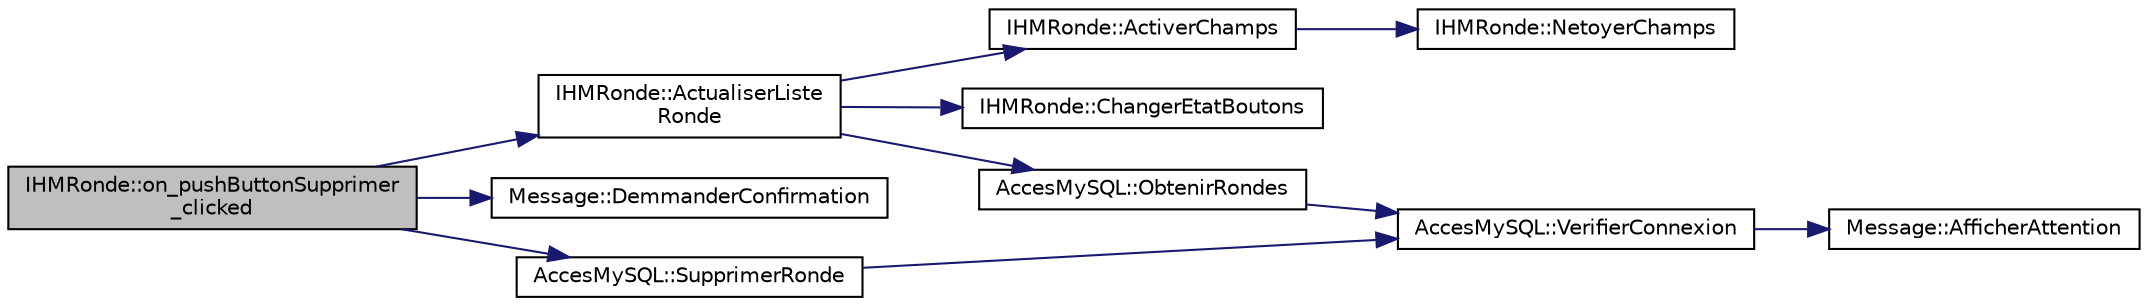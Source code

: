 digraph "IHMRonde::on_pushButtonSupprimer_clicked"
{
 // LATEX_PDF_SIZE
  edge [fontname="Helvetica",fontsize="10",labelfontname="Helvetica",labelfontsize="10"];
  node [fontname="Helvetica",fontsize="10",shape=record];
  rankdir="LR";
  Node1 [label="IHMRonde::on_pushButtonSupprimer\l_clicked",height=0.2,width=0.4,color="black", fillcolor="grey75", style="filled", fontcolor="black",tooltip="IHMRonde::on_pushButtonSupprimer_clicked Lors de l'appuie sur le bouton supprimer,..."];
  Node1 -> Node2 [color="midnightblue",fontsize="10",style="solid",fontname="Helvetica"];
  Node2 [label="IHMRonde::ActualiserListe\lRonde",height=0.2,width=0.4,color="black", fillcolor="white", style="filled",URL="$class_i_h_m_ronde.html#a85a95a0e12cafec0a148142110de3170",tooltip="IHMRonde::ActualiserListeRonde Permet d'actualiser la liste des rondes dans la combobox depuis la bas..."];
  Node2 -> Node3 [color="midnightblue",fontsize="10",style="solid",fontname="Helvetica"];
  Node3 [label="IHMRonde::ActiverChamps",height=0.2,width=0.4,color="black", fillcolor="white", style="filled",URL="$class_i_h_m_ronde.html#af580fbf9bfcf627b96079082877055d0",tooltip="IHMRonde::ActiverChamps Active ou désactive le champ nom et les tableaux de l'ihm selon le paramètre,..."];
  Node3 -> Node4 [color="midnightblue",fontsize="10",style="solid",fontname="Helvetica"];
  Node4 [label="IHMRonde::NetoyerChamps",height=0.2,width=0.4,color="black", fillcolor="white", style="filled",URL="$class_i_h_m_ronde.html#aac9d3faac4128e12df55faf925974c01",tooltip="IHMRonde::NetoyerChamps Permet de vider le champs nom et le tableau déroulement de la ronde."];
  Node2 -> Node5 [color="midnightblue",fontsize="10",style="solid",fontname="Helvetica"];
  Node5 [label="IHMRonde::ChangerEtatBoutons",height=0.2,width=0.4,color="black", fillcolor="white", style="filled",URL="$class_i_h_m_ronde.html#aa77f91ead67565768795095ce170d5de",tooltip="IHMRonde::ChangerEtatBoutons Permet de changer l'état des boutons sur l'ihm."];
  Node2 -> Node6 [color="midnightblue",fontsize="10",style="solid",fontname="Helvetica"];
  Node6 [label="AccesMySQL::ObtenirRondes",height=0.2,width=0.4,color="black", fillcolor="white", style="filled",URL="$class_acces_my_s_q_l.html#a595ad69b9e897ed6bb920ce52cd663b7",tooltip="AccesMySQL::ObtenirRondes Permet d'obtenir la liste de toutes les rondes présentes dans la base de do..."];
  Node6 -> Node7 [color="midnightblue",fontsize="10",style="solid",fontname="Helvetica"];
  Node7 [label="AccesMySQL::VerifierConnexion",height=0.2,width=0.4,color="black", fillcolor="white", style="filled",URL="$class_acces_my_s_q_l.html#ae2b42d87939b253b3cccb1a69b49cc51",tooltip=" "];
  Node7 -> Node8 [color="midnightblue",fontsize="10",style="solid",fontname="Helvetica"];
  Node8 [label="Message::AfficherAttention",height=0.2,width=0.4,color="black", fillcolor="white", style="filled",URL="$class_message.html#ac86f47b97c03cd86df0f23a28ea8a0a9",tooltip="Message::AfficherAttention Permet d'afficher l'information passé en paramètre dans un popup avec une ..."];
  Node1 -> Node9 [color="midnightblue",fontsize="10",style="solid",fontname="Helvetica"];
  Node9 [label="Message::DemmanderConfirmation",height=0.2,width=0.4,color="black", fillcolor="white", style="filled",URL="$class_message.html#a0c6e95e7b1707ed6ea924f14d5a8943f",tooltip="Message::DemmanderConfirmation."];
  Node1 -> Node10 [color="midnightblue",fontsize="10",style="solid",fontname="Helvetica"];
  Node10 [label="AccesMySQL::SupprimerRonde",height=0.2,width=0.4,color="black", fillcolor="white", style="filled",URL="$class_acces_my_s_q_l.html#aaa70fc448b11e0072b4717ed5786072a",tooltip="AccesMySQL::SupprimerRonde Permet de supprimer la ronde dont l'id est passer en paramètre."];
  Node10 -> Node7 [color="midnightblue",fontsize="10",style="solid",fontname="Helvetica"];
}
